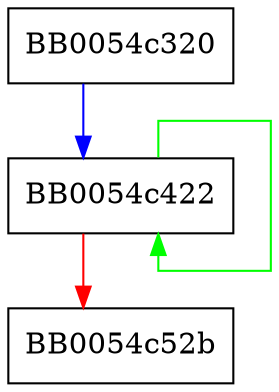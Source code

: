 digraph rsaz_1024_gather5_avx2 {
  node [shape="box"];
  graph [splines=ortho];
  BB0054c320 -> BB0054c422 [color="blue"];
  BB0054c422 -> BB0054c422 [color="green"];
  BB0054c422 -> BB0054c52b [color="red"];
}